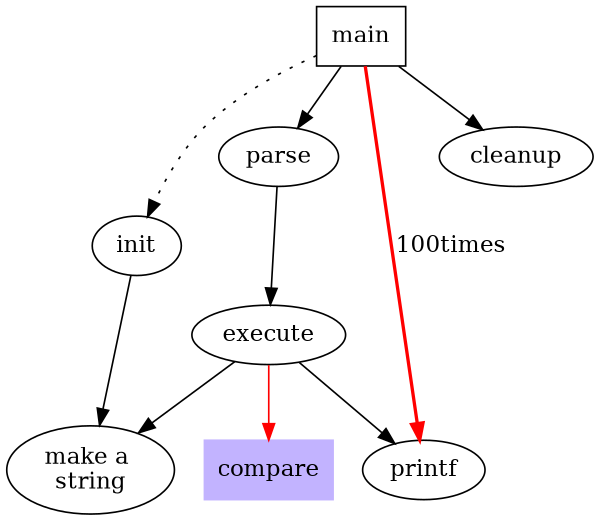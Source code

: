 digraph G{
	size = "4, 4";
	
	main[shape=box];
	main->parse;
	main->init[style=dotted];
	main->cleanup;

	parse->execute;	

	execute->{make_string;printf}

	init->make_string;

	edge[color=red];

	main->printf[style=bold, label="100times"];

	make_string[label="make a \nstring"]

	node[shape=box, style=filled, color=".7.3 1.0"];
	execute->compare;
}